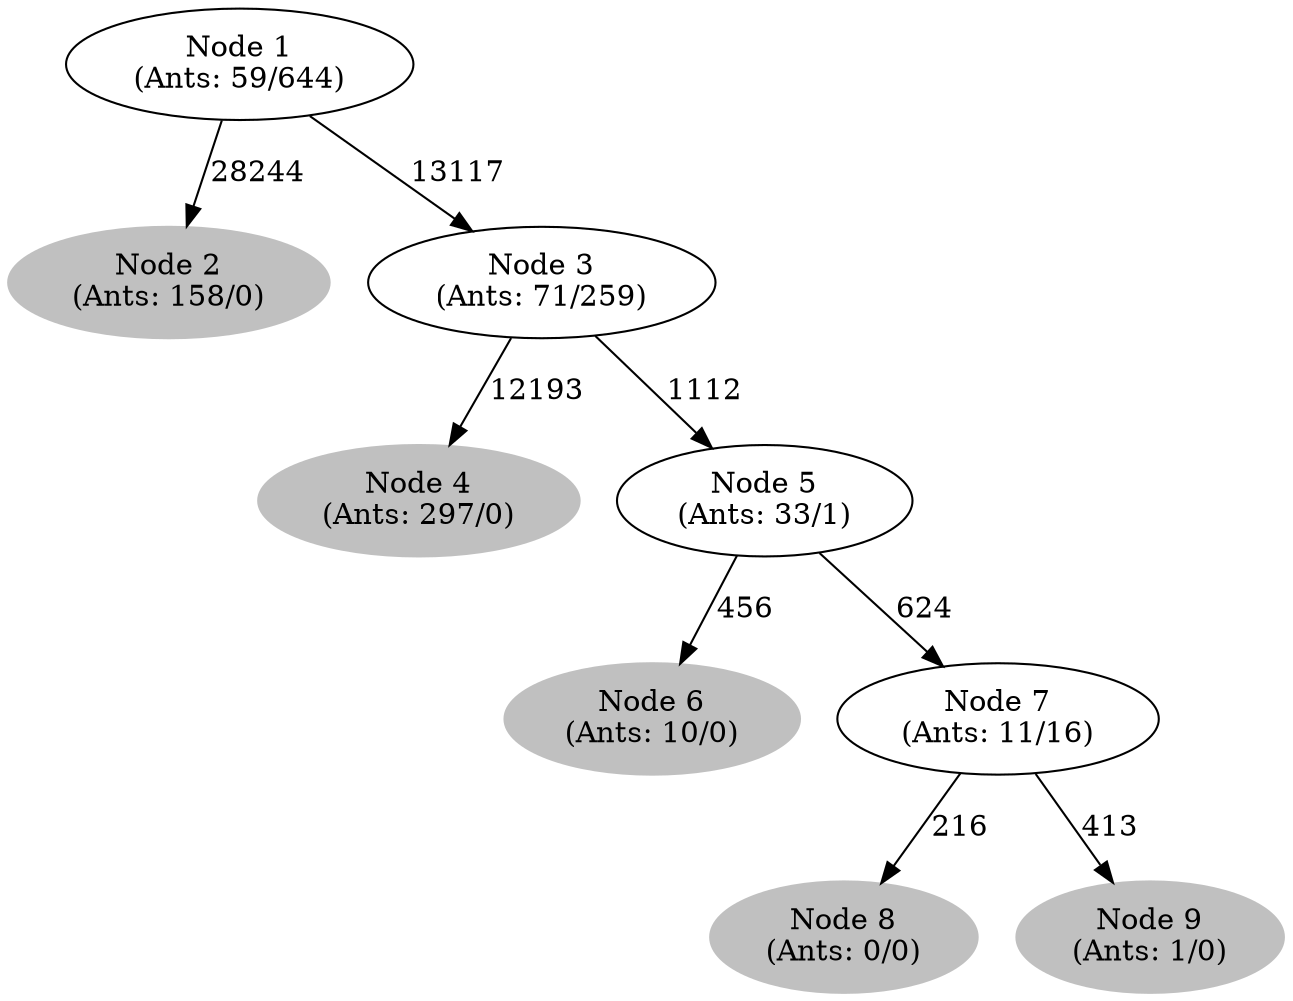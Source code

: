 digraph G {
	
	 "Node 2\n(Ants: 158/0)" [style=filled,color="gray"];
	"Node 1\n(Ants: 59/644)" -> "Node 2\n(Ants: 158/0)" [label=28244];
	 "Node 1\n(Ants: 59/644)" -> "Node 3\n(Ants: 71/259)" [label=13117];
	 "Node 4\n(Ants: 297/0)" [style=filled,color="gray"];
	"Node 3\n(Ants: 71/259)" -> "Node 4\n(Ants: 297/0)" [label=12193];
	 "Node 3\n(Ants: 71/259)" -> "Node 5\n(Ants: 33/1)" [label=1112];
	 "Node 6\n(Ants: 10/0)" [style=filled,color="gray"];
	"Node 5\n(Ants: 33/1)" -> "Node 6\n(Ants: 10/0)" [label=456];
	 "Node 5\n(Ants: 33/1)" -> "Node 7\n(Ants: 11/16)" [label=624];
	 "Node 8\n(Ants: 0/0)" [style=filled,color="gray"];
	"Node 7\n(Ants: 11/16)" -> "Node 8\n(Ants: 0/0)" [label=216];
	 "Node 9\n(Ants: 1/0)" [style=filled,color="gray"];
	"Node 7\n(Ants: 11/16)" -> "Node 9\n(Ants: 1/0)" [label=413];
	 
}
